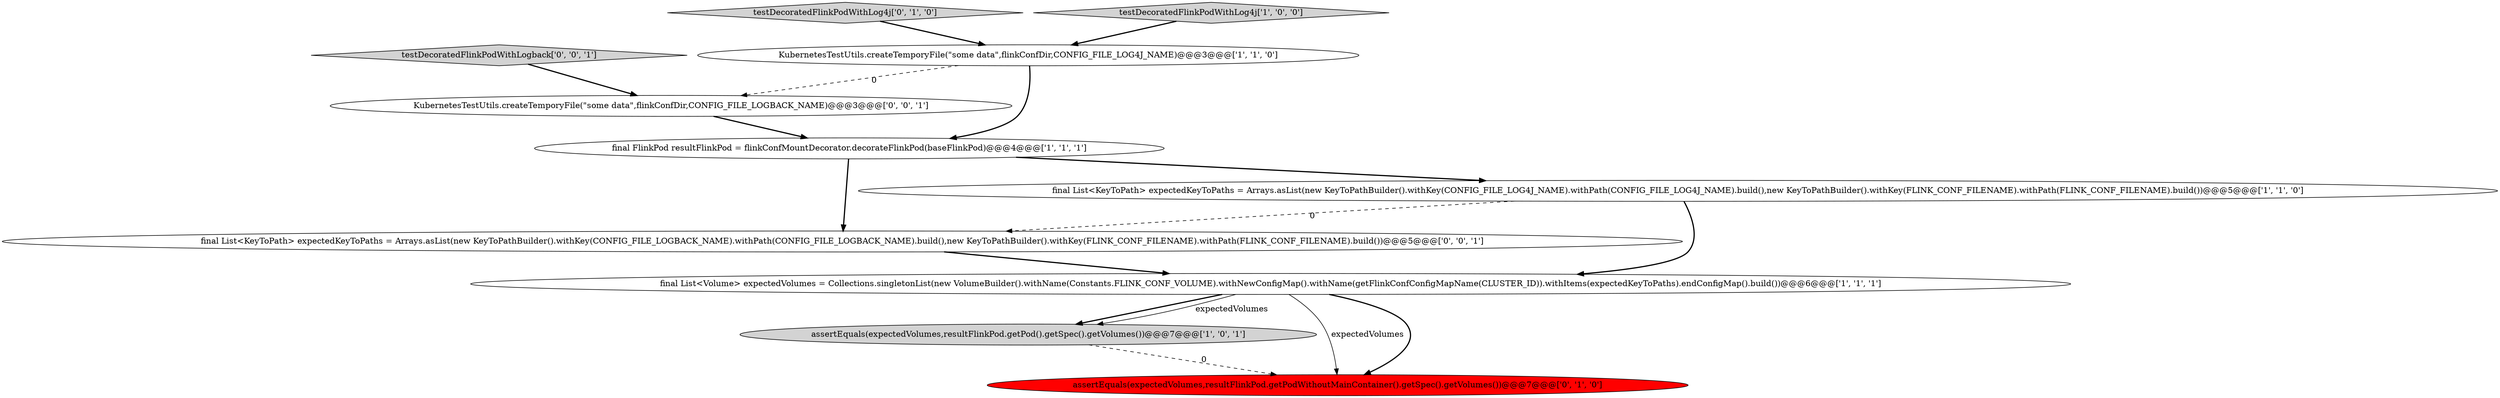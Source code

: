 digraph {
5 [style = filled, label = "assertEquals(expectedVolumes,resultFlinkPod.getPod().getSpec().getVolumes())@@@7@@@['1', '0', '1']", fillcolor = lightgray, shape = ellipse image = "AAA0AAABBB1BBB"];
4 [style = filled, label = "final List<Volume> expectedVolumes = Collections.singletonList(new VolumeBuilder().withName(Constants.FLINK_CONF_VOLUME).withNewConfigMap().withName(getFlinkConfConfigMapName(CLUSTER_ID)).withItems(expectedKeyToPaths).endConfigMap().build())@@@6@@@['1', '1', '1']", fillcolor = white, shape = ellipse image = "AAA0AAABBB1BBB"];
7 [style = filled, label = "testDecoratedFlinkPodWithLog4j['0', '1', '0']", fillcolor = lightgray, shape = diamond image = "AAA0AAABBB2BBB"];
9 [style = filled, label = "final List<KeyToPath> expectedKeyToPaths = Arrays.asList(new KeyToPathBuilder().withKey(CONFIG_FILE_LOGBACK_NAME).withPath(CONFIG_FILE_LOGBACK_NAME).build(),new KeyToPathBuilder().withKey(FLINK_CONF_FILENAME).withPath(FLINK_CONF_FILENAME).build())@@@5@@@['0', '0', '1']", fillcolor = white, shape = ellipse image = "AAA0AAABBB3BBB"];
2 [style = filled, label = "testDecoratedFlinkPodWithLog4j['1', '0', '0']", fillcolor = lightgray, shape = diamond image = "AAA0AAABBB1BBB"];
8 [style = filled, label = "KubernetesTestUtils.createTemporyFile(\"some data\",flinkConfDir,CONFIG_FILE_LOGBACK_NAME)@@@3@@@['0', '0', '1']", fillcolor = white, shape = ellipse image = "AAA0AAABBB3BBB"];
0 [style = filled, label = "final FlinkPod resultFlinkPod = flinkConfMountDecorator.decorateFlinkPod(baseFlinkPod)@@@4@@@['1', '1', '1']", fillcolor = white, shape = ellipse image = "AAA0AAABBB1BBB"];
10 [style = filled, label = "testDecoratedFlinkPodWithLogback['0', '0', '1']", fillcolor = lightgray, shape = diamond image = "AAA0AAABBB3BBB"];
6 [style = filled, label = "assertEquals(expectedVolumes,resultFlinkPod.getPodWithoutMainContainer().getSpec().getVolumes())@@@7@@@['0', '1', '0']", fillcolor = red, shape = ellipse image = "AAA1AAABBB2BBB"];
3 [style = filled, label = "KubernetesTestUtils.createTemporyFile(\"some data\",flinkConfDir,CONFIG_FILE_LOG4J_NAME)@@@3@@@['1', '1', '0']", fillcolor = white, shape = ellipse image = "AAA0AAABBB1BBB"];
1 [style = filled, label = "final List<KeyToPath> expectedKeyToPaths = Arrays.asList(new KeyToPathBuilder().withKey(CONFIG_FILE_LOG4J_NAME).withPath(CONFIG_FILE_LOG4J_NAME).build(),new KeyToPathBuilder().withKey(FLINK_CONF_FILENAME).withPath(FLINK_CONF_FILENAME).build())@@@5@@@['1', '1', '0']", fillcolor = white, shape = ellipse image = "AAA0AAABBB1BBB"];
8->0 [style = bold, label=""];
4->6 [style = solid, label="expectedVolumes"];
3->8 [style = dashed, label="0"];
1->9 [style = dashed, label="0"];
1->4 [style = bold, label=""];
0->9 [style = bold, label=""];
5->6 [style = dashed, label="0"];
10->8 [style = bold, label=""];
9->4 [style = bold, label=""];
4->6 [style = bold, label=""];
4->5 [style = bold, label=""];
0->1 [style = bold, label=""];
4->5 [style = solid, label="expectedVolumes"];
7->3 [style = bold, label=""];
3->0 [style = bold, label=""];
2->3 [style = bold, label=""];
}

